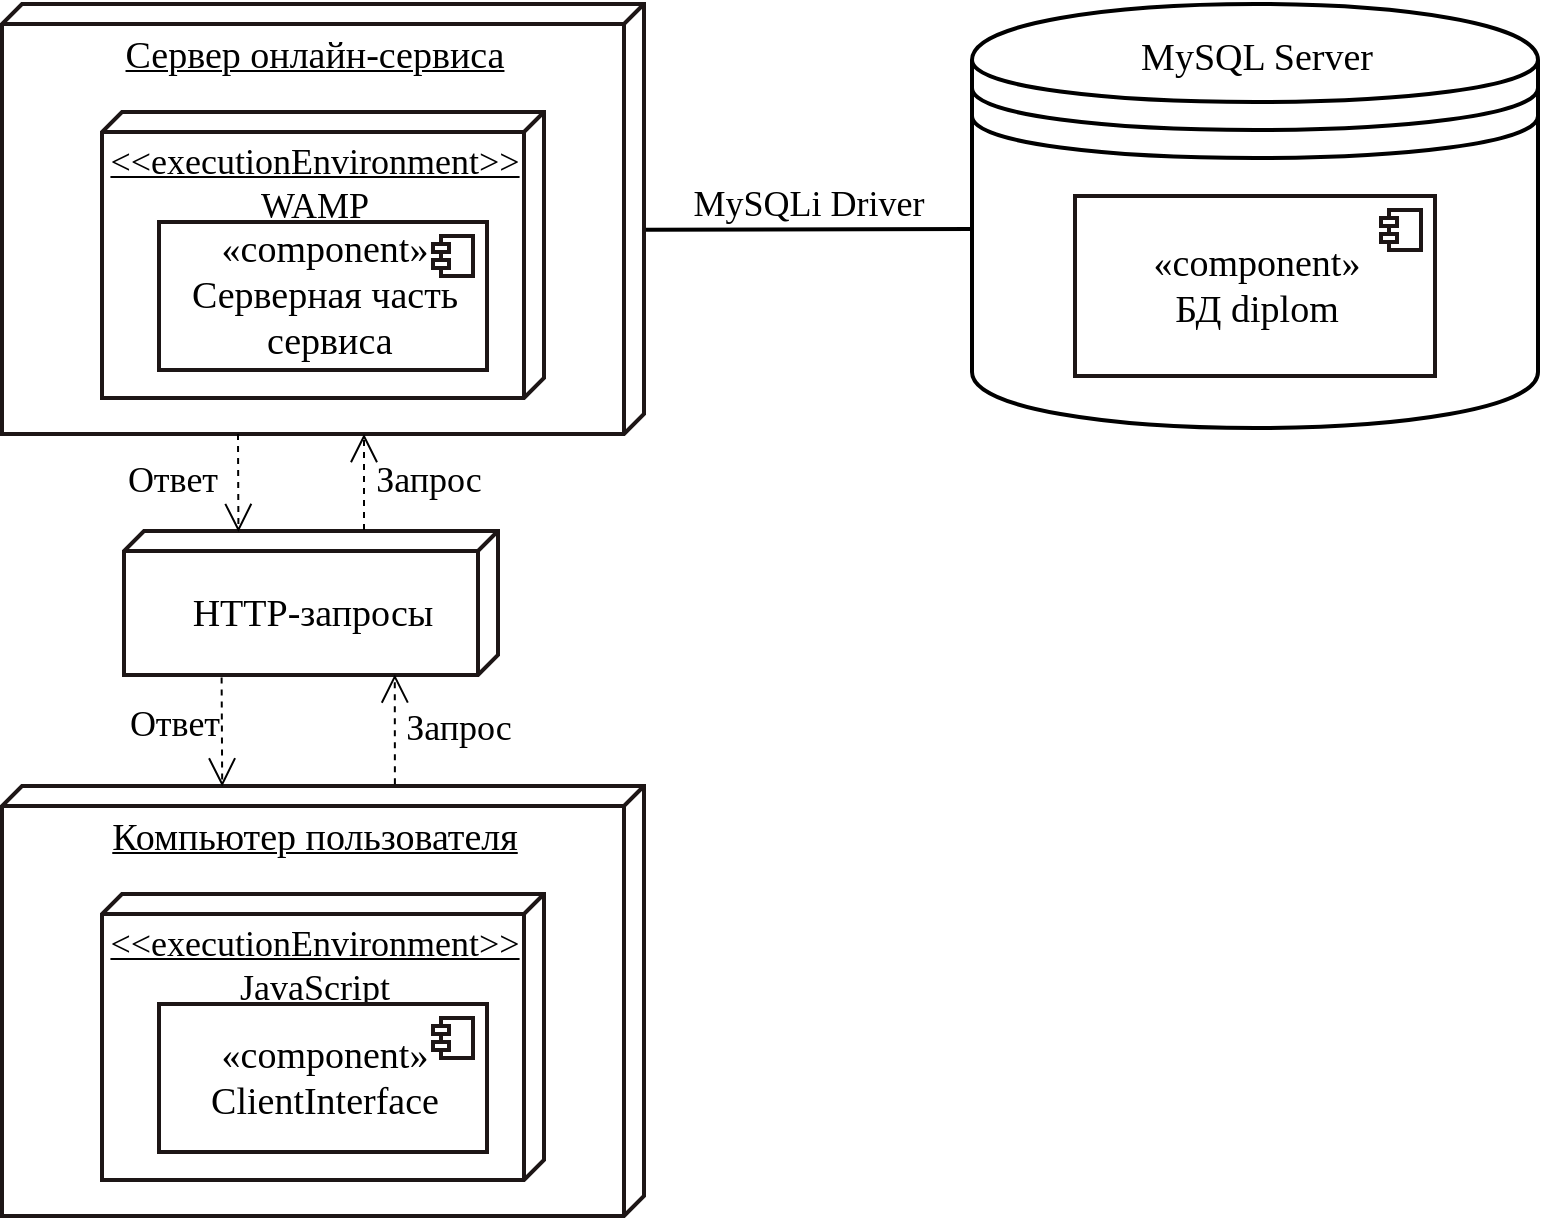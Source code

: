 <mxfile>
    <diagram id="mI6e1Ep1xzdpwScqMKW2" name="Page-1">
        <mxGraphModel dx="789" dy="816" grid="0" gridSize="10" guides="1" tooltips="1" connect="1" arrows="1" fold="1" page="0" pageScale="1" pageWidth="850" pageHeight="1100" background="#ffffff" math="0" shadow="0">
            <root>
                <mxCell id="0"/>
                <mxCell id="1" parent="0"/>
                <mxCell id="3" value="" style="shape=datastore;whiteSpace=wrap;html=1;fillColor=#FFFFFF;strokeColor=#000000;strokeWidth=2;fontFamily=Times New Roman;fontSize=14;" parent="1" vertex="1">
                    <mxGeometry x="1070" y="28" width="283" height="212" as="geometry"/>
                </mxCell>
                <mxCell id="5" value="&lt;font style=&quot;font-size: 19px;&quot;&gt;«component»&lt;br style=&quot;&quot;&gt;БД diplom&lt;/font&gt;" style="html=1;dropTarget=0;strokeColor=#1d1616;strokeWidth=2;fontFamily=Times New Roman;fontSize=14;fontColor=#000000;fillColor=#FFFFFF;" parent="1" vertex="1">
                    <mxGeometry x="1121.5" y="124" width="180" height="90" as="geometry"/>
                </mxCell>
                <mxCell id="6" value="" style="shape=module;jettyWidth=8;jettyHeight=4;strokeColor=#1d1616;strokeWidth=2;fontFamily=Arial;fontSize=14;fontColor=#000000;fillColor=#FFFFFF;" parent="5" vertex="1">
                    <mxGeometry x="1" width="20" height="20" relative="1" as="geometry">
                        <mxPoint x="-27" y="7" as="offset"/>
                    </mxGeometry>
                </mxCell>
                <mxCell id="7" value="&lt;font color=&quot;#000000&quot; style=&quot;font-size: 19px;&quot;&gt;Сервер онлайн-сервиса&lt;/font&gt;" style="verticalAlign=top;align=center;spacingTop=8;spacingLeft=2;spacingRight=12;shape=cube;size=10;direction=south;fontStyle=4;html=1;fillColor=#FFFFFF;strokeColor=#1d1616;strokeWidth=2;fontFamily=Times New Roman;fontSize=14;" parent="1" vertex="1">
                    <mxGeometry x="585" y="28" width="321" height="215" as="geometry"/>
                </mxCell>
                <mxCell id="8" value="&lt;font style=&quot;font-size: 18px;&quot;&gt;&amp;lt;&amp;lt;executionEnvironment&amp;gt;&amp;gt;&lt;br style=&quot;&quot;&gt;&lt;span style=&quot;&quot;&gt;WAMP&lt;/span&gt;&lt;/font&gt;" style="verticalAlign=top;align=center;spacingTop=8;spacingLeft=2;spacingRight=12;shape=cube;size=10;direction=south;fontStyle=4;html=1;strokeColor=#1d1616;strokeWidth=2;fontFamily=Times New Roman;fontSize=14;fontColor=#000000;fillColor=#FFFFFF;" parent="1" vertex="1">
                    <mxGeometry x="635" y="82" width="221" height="143" as="geometry"/>
                </mxCell>
                <mxCell id="9" value="&lt;font style=&quot;font-size: 19px;&quot;&gt;«component»&lt;br style=&quot;&quot;&gt;Серверная часть&lt;br style=&quot;&quot;&gt;&amp;nbsp;сервиса&lt;/font&gt;" style="html=1;dropTarget=0;strokeColor=#1d1616;strokeWidth=2;fontFamily=Times New Roman;fontSize=14;fontColor=#000000;fillColor=#FFFFFF;" parent="1" vertex="1">
                    <mxGeometry x="663.5" y="137" width="164" height="74" as="geometry"/>
                </mxCell>
                <mxCell id="10" value="" style="shape=module;jettyWidth=8;jettyHeight=4;strokeColor=#1d1616;strokeWidth=2;fontFamily=Arial;fontSize=14;fontColor=#000000;fillColor=#FFFFFF;" parent="9" vertex="1">
                    <mxGeometry x="1" width="20" height="20" relative="1" as="geometry">
                        <mxPoint x="-27" y="7" as="offset"/>
                    </mxGeometry>
                </mxCell>
                <mxCell id="11" value="" style="endArrow=none;html=1;fontFamily=Arial;fontSize=14;fontColor=#000000;strokeWidth=2;strokeColor=#000000;entryX=0;entryY=0;entryDx=112.5;entryDy=318;entryPerimeter=0;exitX=0.525;exitY=-0.003;exitDx=0;exitDy=0;exitPerimeter=0;" parent="1" source="7" edge="1">
                    <mxGeometry width="50" height="50" relative="1" as="geometry">
                        <mxPoint x="648" y="171" as="sourcePoint"/>
                        <mxPoint x="1070.0" y="140.5" as="targetPoint"/>
                    </mxGeometry>
                </mxCell>
                <mxCell id="12" value="&lt;font face=&quot;Times New Roman&quot; style=&quot;font-size: 18px;&quot;&gt;MySQLi Driver&lt;/font&gt;" style="text;html=1;align=center;verticalAlign=middle;resizable=0;points=[];autosize=1;strokeColor=none;fillColor=none;fontSize=18;fontFamily=Arial;fontColor=#000000;" parent="1" vertex="1">
                    <mxGeometry x="921" y="111" width="134" height="34" as="geometry"/>
                </mxCell>
                <mxCell id="13" value="&lt;font color=&quot;#000000&quot; style=&quot;font-size: 19px;&quot;&gt;Компьютер пользователя&lt;/font&gt;" style="verticalAlign=top;align=center;spacingTop=8;spacingLeft=2;spacingRight=12;shape=cube;size=10;direction=south;fontStyle=4;html=1;fillColor=#FFFFFF;strokeColor=#1d1616;strokeWidth=2;fontFamily=Times New Roman;fontSize=14;" parent="1" vertex="1">
                    <mxGeometry x="585" y="419" width="321" height="215" as="geometry"/>
                </mxCell>
                <mxCell id="14" value="&lt;font style=&quot;font-size: 18px;&quot;&gt;&amp;lt;&amp;lt;executionEnvironment&amp;gt;&amp;gt;&lt;br style=&quot;&quot;&gt;&lt;span style=&quot;&quot;&gt;JavaScript&lt;/span&gt;&lt;/font&gt;" style="verticalAlign=top;align=center;spacingTop=8;spacingLeft=2;spacingRight=12;shape=cube;size=10;direction=south;fontStyle=4;html=1;strokeColor=#1d1616;strokeWidth=2;fontFamily=Times New Roman;fontSize=14;fontColor=#000000;fillColor=#FFFFFF;" parent="1" vertex="1">
                    <mxGeometry x="635" y="473" width="221" height="143" as="geometry"/>
                </mxCell>
                <mxCell id="15" value="&lt;font style=&quot;font-size: 19px;&quot;&gt;«component»&lt;br style=&quot;&quot;&gt;ClientInterface&lt;/font&gt;" style="html=1;dropTarget=0;strokeColor=#1d1616;strokeWidth=2;fontFamily=Times New Roman;fontSize=14;fontColor=#000000;fillColor=#FFFFFF;" parent="1" vertex="1">
                    <mxGeometry x="663.5" y="528" width="164" height="74" as="geometry"/>
                </mxCell>
                <mxCell id="16" value="" style="shape=module;jettyWidth=8;jettyHeight=4;strokeColor=#1d1616;strokeWidth=2;fontFamily=Arial;fontSize=14;fontColor=#000000;fillColor=#FFFFFF;" parent="15" vertex="1">
                    <mxGeometry x="1" width="20" height="20" relative="1" as="geometry">
                        <mxPoint x="-27" y="7" as="offset"/>
                    </mxGeometry>
                </mxCell>
                <mxCell id="19" value="&lt;span style=&quot;font-weight: normal; font-size: 19px;&quot;&gt;MySQL Server&lt;/span&gt;" style="text;html=1;align=center;verticalAlign=middle;resizable=0;points=[];autosize=1;strokeColor=none;fillColor=none;fontSize=19;fontFamily=Times New Roman;fontColor=#000000;fontStyle=1" parent="1" vertex="1">
                    <mxGeometry x="1145" y="37" width="134" height="35" as="geometry"/>
                </mxCell>
                <mxCell id="20" value="" style="verticalAlign=top;align=center;spacingTop=8;spacingLeft=2;spacingRight=12;shape=cube;size=10;direction=south;fontStyle=4;html=1;fillColor=#FFFFFF;strokeColor=#1d1616;strokeWidth=2;fontFamily=Times New Roman;fontSize=14;" parent="1" vertex="1">
                    <mxGeometry x="646" y="291.5" width="187" height="72" as="geometry"/>
                </mxCell>
                <mxCell id="21" value="HTTP-запросы" style="text;html=1;align=center;verticalAlign=middle;resizable=0;points=[];autosize=1;strokeColor=none;fillColor=none;fontColor=#000000;fontFamily=Times New Roman;fontSize=19;" parent="1" vertex="1">
                    <mxGeometry x="671" y="315" width="138" height="35" as="geometry"/>
                </mxCell>
                <mxCell id="22" value="&lt;font style=&quot;font-size: 18px;&quot;&gt;Ответ&lt;/font&gt;" style="endArrow=open;endSize=12;dashed=1;html=1;fontFamily=Times New Roman;fontSize=14;fontColor=#000000;exitX=1.018;exitY=0.739;exitDx=0;exitDy=0;exitPerimeter=0;strokeColor=#000000;labelBackgroundColor=none;entryX=0.001;entryY=0.657;entryDx=0;entryDy=0;entryPerimeter=0;" parent="1" source="20" target="13" edge="1">
                    <mxGeometry x="-0.152" y="-24" width="160" relative="1" as="geometry">
                        <mxPoint x="999" y="368" as="sourcePoint"/>
                        <mxPoint x="694" y="419" as="targetPoint"/>
                        <mxPoint as="offset"/>
                    </mxGeometry>
                </mxCell>
                <mxCell id="23" value="&lt;font style=&quot;font-size: 18px;&quot;&gt;Запрос&lt;/font&gt;" style="endArrow=open;endSize=12;dashed=1;html=1;fontFamily=Times New Roman;fontSize=14;fontColor=#000000;exitX=-0.004;exitY=0.388;exitDx=0;exitDy=0;exitPerimeter=0;strokeColor=#000000;labelBackgroundColor=none;entryX=0.996;entryY=0.276;entryDx=0;entryDy=0;entryPerimeter=0;" parent="1" source="13" target="20" edge="1">
                    <mxGeometry x="0.023" y="-32" width="160" relative="1" as="geometry">
                        <mxPoint x="780.997" y="364.576" as="sourcePoint"/>
                        <mxPoint x="781.293" y="418.995" as="targetPoint"/>
                        <mxPoint as="offset"/>
                    </mxGeometry>
                </mxCell>
                <mxCell id="24" value="&lt;font style=&quot;font-size: 18px;&quot;&gt;Ответ&lt;/font&gt;" style="endArrow=open;endSize=12;dashed=1;html=1;fontFamily=Times New Roman;fontSize=14;fontColor=#000000;exitX=1.018;exitY=0.739;exitDx=0;exitDy=0;exitPerimeter=0;strokeColor=#000000;labelBackgroundColor=none;entryX=0.007;entryY=0.694;entryDx=0;entryDy=0;entryPerimeter=0;" parent="1" target="20" edge="1">
                    <mxGeometry x="-0.067" y="-33" width="160" relative="1" as="geometry">
                        <mxPoint x="702.997" y="242.996" as="sourcePoint"/>
                        <mxPoint x="703.293" y="297.415" as="targetPoint"/>
                        <mxPoint as="offset"/>
                    </mxGeometry>
                </mxCell>
                <mxCell id="25" value="&lt;font style=&quot;font-size: 18px;&quot;&gt;Запрос&lt;/font&gt;" style="endArrow=open;endSize=12;dashed=1;html=1;fontFamily=Times New Roman;fontSize=14;fontColor=#000000;strokeColor=#000000;labelBackgroundColor=none;entryX=0.996;entryY=0.276;entryDx=0;entryDy=0;entryPerimeter=0;" parent="1" edge="1">
                    <mxGeometry x="0.042" y="-32" width="160" relative="1" as="geometry">
                        <mxPoint x="766" y="291" as="sourcePoint"/>
                        <mxPoint x="765.998" y="243.002" as="targetPoint"/>
                        <mxPoint as="offset"/>
                    </mxGeometry>
                </mxCell>
            </root>
        </mxGraphModel>
    </diagram>
</mxfile>